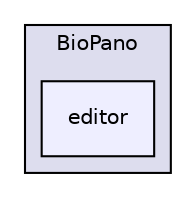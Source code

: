 digraph "src/main/java/cn/edu/ustc/biofilm/BioPano/editor" {
  compound=true
  node [ fontsize="10", fontname="Helvetica"];
  edge [ labelfontsize="10", labelfontname="Helvetica"];
  subgraph clusterdir_42c99e3db27d0f9896ef3df136b68607 {
    graph [ bgcolor="#ddddee", pencolor="black", label="BioPano" fontname="Helvetica", fontsize="10", URL="dir_42c99e3db27d0f9896ef3df136b68607.html"]
  dir_87af8e2031c4258bfa6f71afd468298d [shape=box, label="editor", style="filled", fillcolor="#eeeeff", pencolor="black", URL="dir_87af8e2031c4258bfa6f71afd468298d.html"];
  }
}
